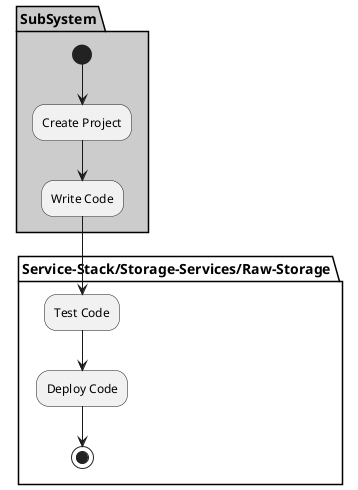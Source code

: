 @startuml

partition "Service-Stack/Storage-Services/Raw-Storage" {

}

partition SubSystem  #cccccc {
  (*) --> "Create Project"
  --> "Write Code"
}

partition "Service-Stack/Storage-Services/Raw-Storage" {
  "Write Code" --> "Test Code"
  "Test Code" --> "Deploy Code"
  "Deploy Code" --> (*)
}

@enduml
